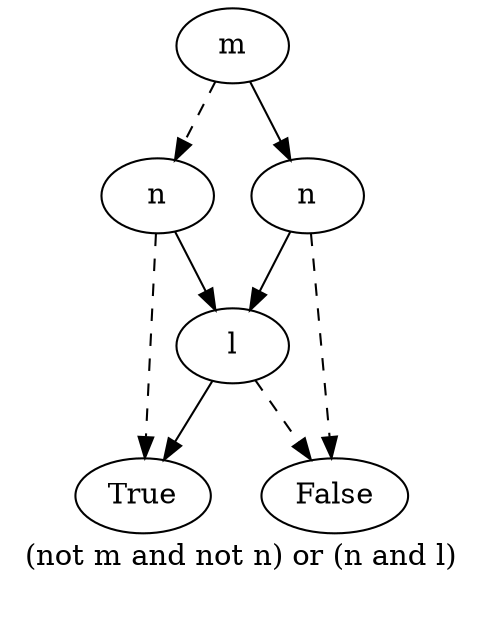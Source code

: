 digraph{
label="(not m and not n) or (n and l)\n\n"
1697950684720[label=m]1697950687920[label="n"]
1697950684720 -> 1697950687920[style=dashed label="" fontcolor = gray]
1697950693360[label="True"]
1697950687920 -> 1697950693360[style=dashed label="" fontcolor = gray]
1697950679760[label="l"]
1697950687920 -> 1697950679760 [label="" fontcolor = gray]
1697950685840[label="False"]
1697950679760 -> 1697950685840[style=dashed label="" fontcolor = gray]
1697950693360[label="True"]
1697950679760 -> 1697950693360 [label="" fontcolor = gray]
1697950684080[label="n"]
1697950684720 -> 1697950684080 [label="" fontcolor = gray]
1697950685840[label="False"]
1697950684080 -> 1697950685840[style=dashed label="" fontcolor = gray]
1697950679760[label="l"]
1697950684080 -> 1697950679760 [label="" fontcolor = gray]
}